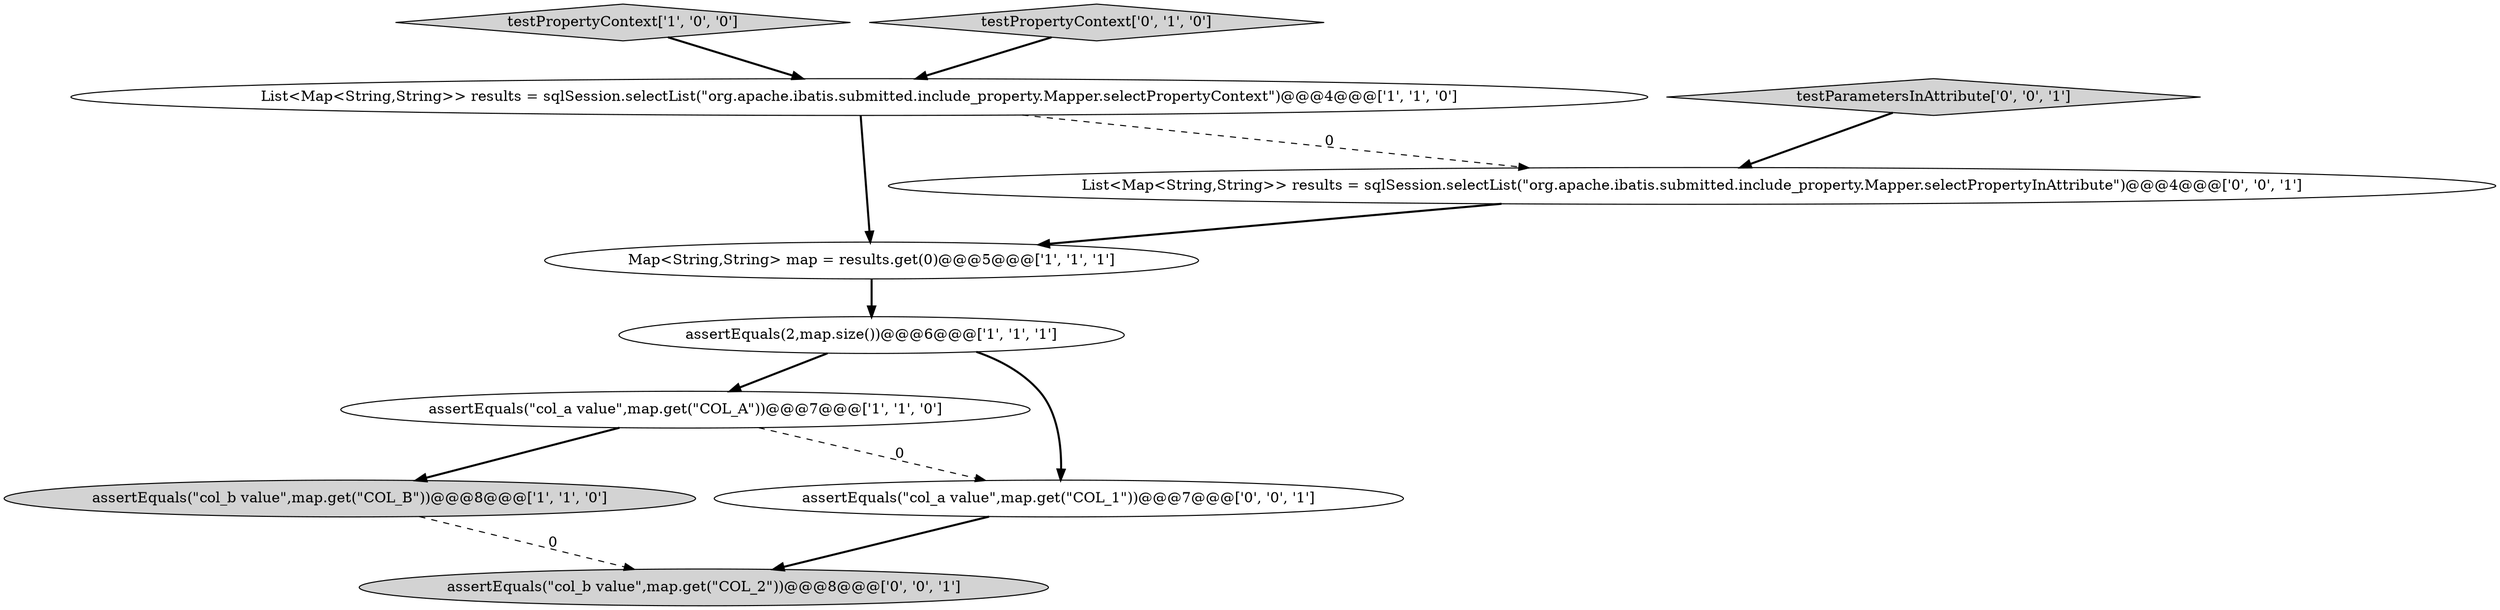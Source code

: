 digraph {
3 [style = filled, label = "testPropertyContext['1', '0', '0']", fillcolor = lightgray, shape = diamond image = "AAA0AAABBB1BBB"];
6 [style = filled, label = "testPropertyContext['0', '1', '0']", fillcolor = lightgray, shape = diamond image = "AAA0AAABBB2BBB"];
4 [style = filled, label = "assertEquals(\"col_a value\",map.get(\"COL_A\"))@@@7@@@['1', '1', '0']", fillcolor = white, shape = ellipse image = "AAA0AAABBB1BBB"];
9 [style = filled, label = "assertEquals(\"col_a value\",map.get(\"COL_1\"))@@@7@@@['0', '0', '1']", fillcolor = white, shape = ellipse image = "AAA0AAABBB3BBB"];
7 [style = filled, label = "testParametersInAttribute['0', '0', '1']", fillcolor = lightgray, shape = diamond image = "AAA0AAABBB3BBB"];
1 [style = filled, label = "List<Map<String,String>> results = sqlSession.selectList(\"org.apache.ibatis.submitted.include_property.Mapper.selectPropertyContext\")@@@4@@@['1', '1', '0']", fillcolor = white, shape = ellipse image = "AAA0AAABBB1BBB"];
0 [style = filled, label = "assertEquals(\"col_b value\",map.get(\"COL_B\"))@@@8@@@['1', '1', '0']", fillcolor = lightgray, shape = ellipse image = "AAA0AAABBB1BBB"];
2 [style = filled, label = "assertEquals(2,map.size())@@@6@@@['1', '1', '1']", fillcolor = white, shape = ellipse image = "AAA0AAABBB1BBB"];
10 [style = filled, label = "List<Map<String,String>> results = sqlSession.selectList(\"org.apache.ibatis.submitted.include_property.Mapper.selectPropertyInAttribute\")@@@4@@@['0', '0', '1']", fillcolor = white, shape = ellipse image = "AAA0AAABBB3BBB"];
8 [style = filled, label = "assertEquals(\"col_b value\",map.get(\"COL_2\"))@@@8@@@['0', '0', '1']", fillcolor = lightgray, shape = ellipse image = "AAA0AAABBB3BBB"];
5 [style = filled, label = "Map<String,String> map = results.get(0)@@@5@@@['1', '1', '1']", fillcolor = white, shape = ellipse image = "AAA0AAABBB1BBB"];
1->5 [style = bold, label=""];
6->1 [style = bold, label=""];
4->9 [style = dashed, label="0"];
0->8 [style = dashed, label="0"];
5->2 [style = bold, label=""];
1->10 [style = dashed, label="0"];
10->5 [style = bold, label=""];
2->9 [style = bold, label=""];
3->1 [style = bold, label=""];
9->8 [style = bold, label=""];
2->4 [style = bold, label=""];
7->10 [style = bold, label=""];
4->0 [style = bold, label=""];
}
